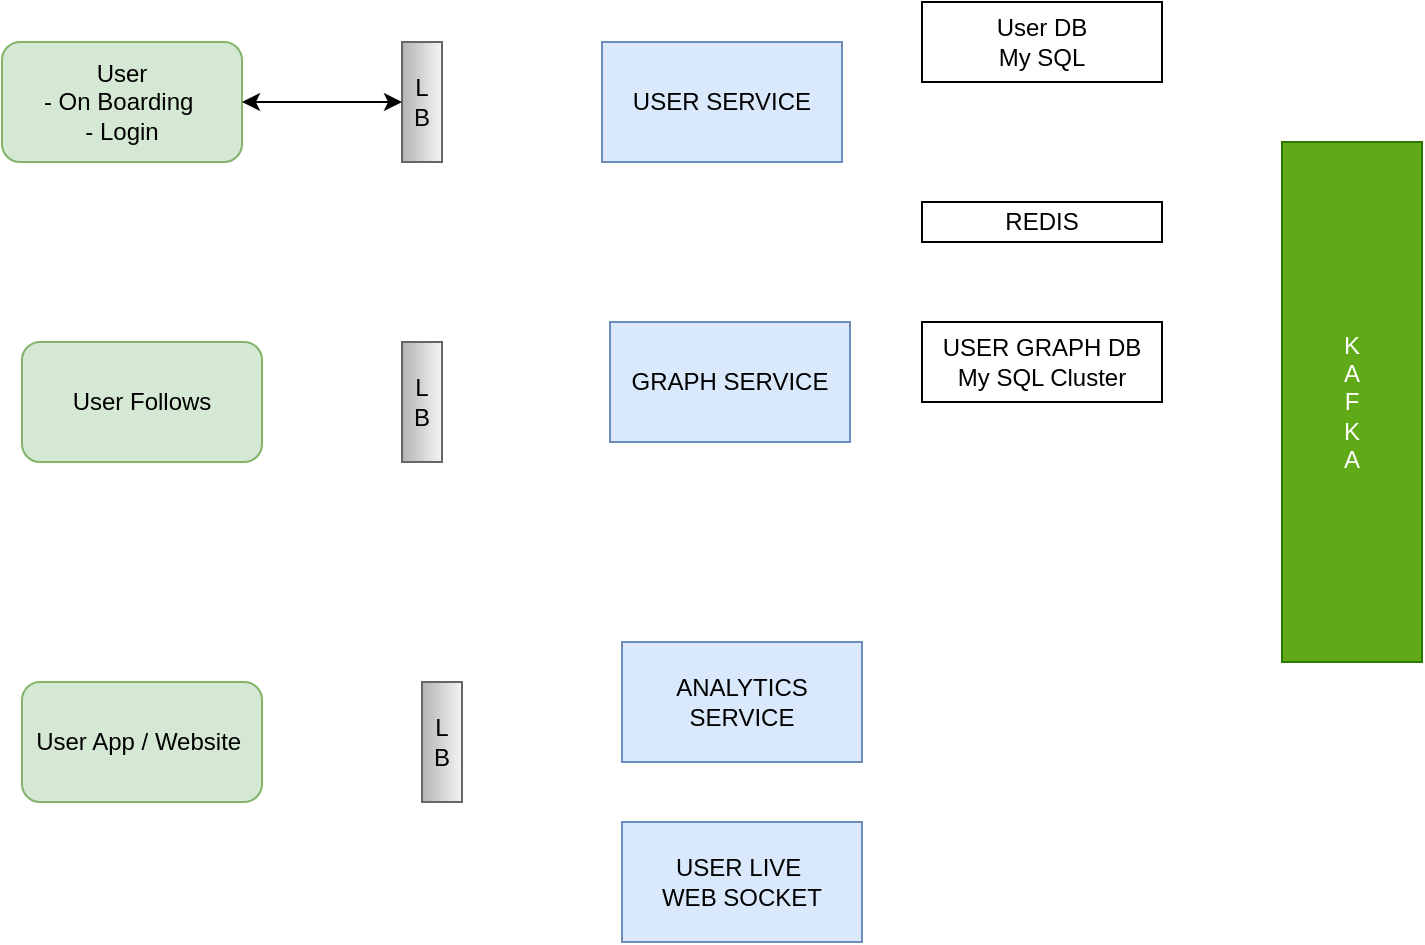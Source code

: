<mxfile version="13.8.0" type="github">
  <diagram id="C5RBs43oDa-KdzZeNtuy" name="Page-1">
    <mxGraphModel dx="1038" dy="531" grid="1" gridSize="10" guides="1" tooltips="1" connect="1" arrows="1" fold="1" page="1" pageScale="1" pageWidth="827" pageHeight="1169" math="0" shadow="0">
      <root>
        <mxCell id="WIyWlLk6GJQsqaUBKTNV-0" />
        <mxCell id="WIyWlLk6GJQsqaUBKTNV-1" parent="WIyWlLk6GJQsqaUBKTNV-0" />
        <mxCell id="Wl_lcxvwGzdpKW48WM75-0" value="User &lt;br&gt;- On Boarding&amp;nbsp; &lt;br&gt;- Login" style="rounded=1;whiteSpace=wrap;html=1;fillColor=#d5e8d4;strokeColor=#82b366;" vertex="1" parent="WIyWlLk6GJQsqaUBKTNV-1">
          <mxGeometry x="50" y="50" width="120" height="60" as="geometry" />
        </mxCell>
        <mxCell id="Wl_lcxvwGzdpKW48WM75-1" value="User Follows" style="rounded=1;whiteSpace=wrap;html=1;fillColor=#d5e8d4;strokeColor=#82b366;" vertex="1" parent="WIyWlLk6GJQsqaUBKTNV-1">
          <mxGeometry x="60" y="200" width="120" height="60" as="geometry" />
        </mxCell>
        <mxCell id="Wl_lcxvwGzdpKW48WM75-2" value="User App / Website&amp;nbsp;" style="rounded=1;whiteSpace=wrap;html=1;fillColor=#d5e8d4;strokeColor=#82b366;" vertex="1" parent="WIyWlLk6GJQsqaUBKTNV-1">
          <mxGeometry x="60" y="370" width="120" height="60" as="geometry" />
        </mxCell>
        <mxCell id="Wl_lcxvwGzdpKW48WM75-3" value="L&lt;br&gt;B" style="rounded=0;whiteSpace=wrap;html=1;direction=south;gradientColor=#b3b3b3;fillColor=#f5f5f5;strokeColor=#666666;" vertex="1" parent="WIyWlLk6GJQsqaUBKTNV-1">
          <mxGeometry x="250" y="50" width="20" height="60" as="geometry" />
        </mxCell>
        <mxCell id="Wl_lcxvwGzdpKW48WM75-4" value="L&lt;br&gt;B" style="rounded=0;whiteSpace=wrap;html=1;direction=south;gradientColor=#b3b3b3;fillColor=#f5f5f5;strokeColor=#666666;" vertex="1" parent="WIyWlLk6GJQsqaUBKTNV-1">
          <mxGeometry x="250" y="200" width="20" height="60" as="geometry" />
        </mxCell>
        <mxCell id="Wl_lcxvwGzdpKW48WM75-5" value="L&lt;br&gt;B" style="rounded=0;whiteSpace=wrap;html=1;direction=south;gradientColor=#b3b3b3;fillColor=#f5f5f5;strokeColor=#666666;" vertex="1" parent="WIyWlLk6GJQsqaUBKTNV-1">
          <mxGeometry x="260" y="370" width="20" height="60" as="geometry" />
        </mxCell>
        <mxCell id="Wl_lcxvwGzdpKW48WM75-9" value="USER SERVICE" style="rounded=0;whiteSpace=wrap;html=1;sketch=0;fillColor=#dae8fc;strokeColor=#6c8ebf;" vertex="1" parent="WIyWlLk6GJQsqaUBKTNV-1">
          <mxGeometry x="350" y="50" width="120" height="60" as="geometry" />
        </mxCell>
        <mxCell id="Wl_lcxvwGzdpKW48WM75-10" value="GRAPH SERVICE" style="rounded=0;whiteSpace=wrap;html=1;sketch=0;fillColor=#dae8fc;strokeColor=#6c8ebf;" vertex="1" parent="WIyWlLk6GJQsqaUBKTNV-1">
          <mxGeometry x="354" y="190" width="120" height="60" as="geometry" />
        </mxCell>
        <mxCell id="Wl_lcxvwGzdpKW48WM75-11" value="ANALYTICS SERVICE" style="rounded=0;whiteSpace=wrap;html=1;sketch=0;fillColor=#dae8fc;strokeColor=#6c8ebf;" vertex="1" parent="WIyWlLk6GJQsqaUBKTNV-1">
          <mxGeometry x="360" y="350" width="120" height="60" as="geometry" />
        </mxCell>
        <mxCell id="Wl_lcxvwGzdpKW48WM75-12" value="User DB&lt;br&gt;My SQL" style="rounded=0;whiteSpace=wrap;html=1;sketch=0;" vertex="1" parent="WIyWlLk6GJQsqaUBKTNV-1">
          <mxGeometry x="510" y="30" width="120" height="40" as="geometry" />
        </mxCell>
        <mxCell id="Wl_lcxvwGzdpKW48WM75-13" value="USER LIVE&amp;nbsp;&lt;br&gt;WEB SOCKET" style="rounded=0;whiteSpace=wrap;html=1;sketch=0;fillColor=#dae8fc;strokeColor=#6c8ebf;" vertex="1" parent="WIyWlLk6GJQsqaUBKTNV-1">
          <mxGeometry x="360" y="440" width="120" height="60" as="geometry" />
        </mxCell>
        <mxCell id="Wl_lcxvwGzdpKW48WM75-14" value="REDIS" style="rounded=0;whiteSpace=wrap;html=1;sketch=0;" vertex="1" parent="WIyWlLk6GJQsqaUBKTNV-1">
          <mxGeometry x="510" y="130" width="120" height="20" as="geometry" />
        </mxCell>
        <mxCell id="Wl_lcxvwGzdpKW48WM75-15" value="USER GRAPH DB&lt;br&gt;My SQL Cluster" style="rounded=0;whiteSpace=wrap;html=1;sketch=0;" vertex="1" parent="WIyWlLk6GJQsqaUBKTNV-1">
          <mxGeometry x="510" y="190" width="120" height="40" as="geometry" />
        </mxCell>
        <mxCell id="Wl_lcxvwGzdpKW48WM75-16" value="K&lt;br&gt;A&lt;br&gt;F&lt;br&gt;K&lt;br&gt;A" style="rounded=0;whiteSpace=wrap;html=1;direction=south;fillColor=#60a917;strokeColor=#2D7600;fontColor=#ffffff;" vertex="1" parent="WIyWlLk6GJQsqaUBKTNV-1">
          <mxGeometry x="690" y="100" width="70" height="260" as="geometry" />
        </mxCell>
        <mxCell id="Wl_lcxvwGzdpKW48WM75-18" value="" style="endArrow=classic;startArrow=classic;html=1;exitX=1;exitY=0.5;exitDx=0;exitDy=0;" edge="1" parent="WIyWlLk6GJQsqaUBKTNV-1" source="Wl_lcxvwGzdpKW48WM75-0">
          <mxGeometry width="50" height="50" relative="1" as="geometry">
            <mxPoint x="180" y="90" as="sourcePoint" />
            <mxPoint x="250" y="80" as="targetPoint" />
          </mxGeometry>
        </mxCell>
      </root>
    </mxGraphModel>
  </diagram>
</mxfile>
